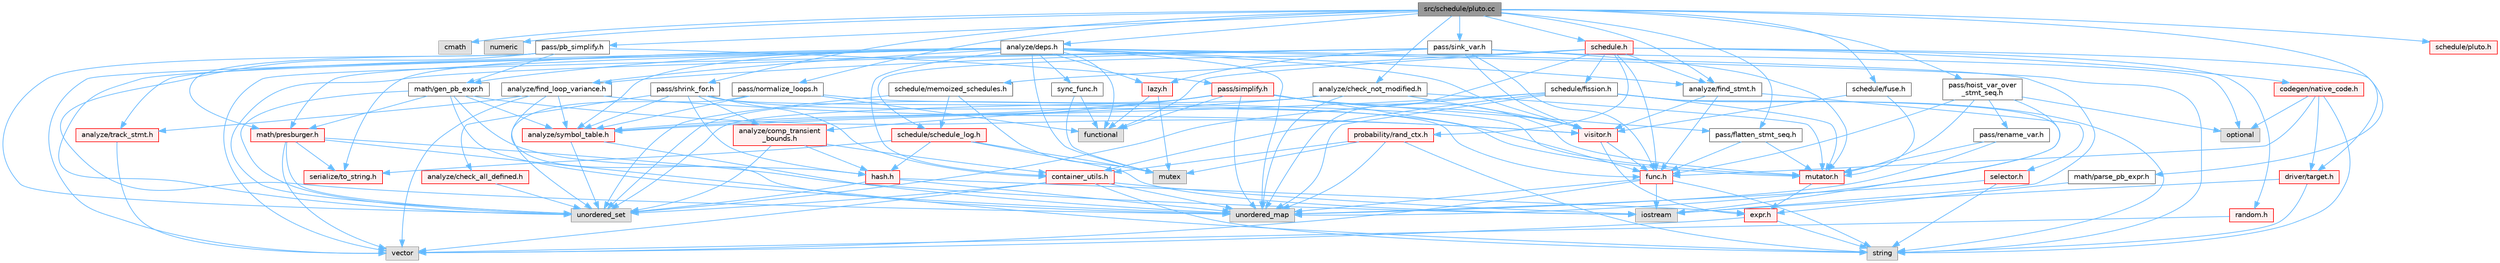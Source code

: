 digraph "src/schedule/pluto.cc"
{
 // LATEX_PDF_SIZE
  bgcolor="transparent";
  edge [fontname=Helvetica,fontsize=10,labelfontname=Helvetica,labelfontsize=10];
  node [fontname=Helvetica,fontsize=10,shape=box,height=0.2,width=0.4];
  Node1 [label="src/schedule/pluto.cc",height=0.2,width=0.4,color="gray40", fillcolor="grey60", style="filled", fontcolor="black",tooltip=" "];
  Node1 -> Node2 [color="steelblue1",style="solid"];
  Node2 [label="cmath",height=0.2,width=0.4,color="grey60", fillcolor="#E0E0E0", style="filled",tooltip=" "];
  Node1 -> Node3 [color="steelblue1",style="solid"];
  Node3 [label="numeric",height=0.2,width=0.4,color="grey60", fillcolor="#E0E0E0", style="filled",tooltip=" "];
  Node1 -> Node4 [color="steelblue1",style="solid"];
  Node4 [label="analyze/check_not_modified.h",height=0.2,width=0.4,color="grey40", fillcolor="white", style="filled",URL="$check__not__modified_8h.html",tooltip=" "];
  Node4 -> Node5 [color="steelblue1",style="solid"];
  Node5 [label="unordered_map",height=0.2,width=0.4,color="grey60", fillcolor="#E0E0E0", style="filled",tooltip=" "];
  Node4 -> Node6 [color="steelblue1",style="solid"];
  Node6 [label="unordered_set",height=0.2,width=0.4,color="grey60", fillcolor="#E0E0E0", style="filled",tooltip=" "];
  Node4 -> Node7 [color="steelblue1",style="solid"];
  Node7 [label="analyze/symbol_table.h",height=0.2,width=0.4,color="red", fillcolor="#FFF0F0", style="filled",URL="$symbol__table_8h.html",tooltip=" "];
  Node7 -> Node5 [color="steelblue1",style="solid"];
  Node7 -> Node6 [color="steelblue1",style="solid"];
  Node4 -> Node52 [color="steelblue1",style="solid"];
  Node52 [label="mutator.h",height=0.2,width=0.4,color="red", fillcolor="#FFF0F0", style="filled",URL="$mutator_8h.html",tooltip=" "];
  Node52 -> Node45 [color="steelblue1",style="solid"];
  Node45 [label="expr.h",height=0.2,width=0.4,color="red", fillcolor="#FFF0F0", style="filled",URL="$expr_8h.html",tooltip=" "];
  Node45 -> Node12 [color="steelblue1",style="solid"];
  Node12 [label="string",height=0.2,width=0.4,color="grey60", fillcolor="#E0E0E0", style="filled",tooltip=" "];
  Node45 -> Node13 [color="steelblue1",style="solid"];
  Node13 [label="vector",height=0.2,width=0.4,color="grey60", fillcolor="#E0E0E0", style="filled",tooltip=" "];
  Node4 -> Node57 [color="steelblue1",style="solid"];
  Node57 [label="visitor.h",height=0.2,width=0.4,color="red", fillcolor="#FFF0F0", style="filled",URL="$visitor_8h.html",tooltip=" "];
  Node57 -> Node45 [color="steelblue1",style="solid"];
  Node57 -> Node58 [color="steelblue1",style="solid"];
  Node58 [label="func.h",height=0.2,width=0.4,color="red", fillcolor="#FFF0F0", style="filled",URL="$func_8h.html",tooltip=" "];
  Node58 -> Node17 [color="steelblue1",style="solid"];
  Node17 [label="iostream",height=0.2,width=0.4,color="grey60", fillcolor="#E0E0E0", style="filled",tooltip=" "];
  Node58 -> Node12 [color="steelblue1",style="solid"];
  Node58 -> Node5 [color="steelblue1",style="solid"];
  Node58 -> Node13 [color="steelblue1",style="solid"];
  Node1 -> Node64 [color="steelblue1",style="solid"];
  Node64 [label="analyze/deps.h",height=0.2,width=0.4,color="grey40", fillcolor="white", style="filled",URL="$deps_8h.html",tooltip=" "];
  Node64 -> Node16 [color="steelblue1",style="solid"];
  Node16 [label="functional",height=0.2,width=0.4,color="grey60", fillcolor="#E0E0E0", style="filled",tooltip=" "];
  Node64 -> Node17 [color="steelblue1",style="solid"];
  Node64 -> Node55 [color="steelblue1",style="solid"];
  Node55 [label="mutex",height=0.2,width=0.4,color="grey60", fillcolor="#E0E0E0", style="filled",tooltip=" "];
  Node64 -> Node12 [color="steelblue1",style="solid"];
  Node64 -> Node5 [color="steelblue1",style="solid"];
  Node64 -> Node6 [color="steelblue1",style="solid"];
  Node64 -> Node13 [color="steelblue1",style="solid"];
  Node64 -> Node65 [color="steelblue1",style="solid"];
  Node65 [label="analyze/find_loop_variance.h",height=0.2,width=0.4,color="grey40", fillcolor="white", style="filled",URL="$find__loop__variance_8h.html",tooltip=" "];
  Node65 -> Node5 [color="steelblue1",style="solid"];
  Node65 -> Node13 [color="steelblue1",style="solid"];
  Node65 -> Node7 [color="steelblue1",style="solid"];
  Node65 -> Node66 [color="steelblue1",style="solid"];
  Node66 [label="analyze/track_stmt.h",height=0.2,width=0.4,color="red", fillcolor="#FFF0F0", style="filled",URL="$track__stmt_8h.html",tooltip=" "];
  Node66 -> Node13 [color="steelblue1",style="solid"];
  Node65 -> Node57 [color="steelblue1",style="solid"];
  Node64 -> Node67 [color="steelblue1",style="solid"];
  Node67 [label="analyze/find_stmt.h",height=0.2,width=0.4,color="grey40", fillcolor="white", style="filled",URL="$find__stmt_8h.html",tooltip=" "];
  Node67 -> Node58 [color="steelblue1",style="solid"];
  Node67 -> Node68 [color="steelblue1",style="solid"];
  Node68 [label="selector.h",height=0.2,width=0.4,color="red", fillcolor="#FFF0F0", style="filled",URL="$selector_8h.html",tooltip=" "];
  Node68 -> Node12 [color="steelblue1",style="solid"];
  Node68 -> Node5 [color="steelblue1",style="solid"];
  Node67 -> Node57 [color="steelblue1",style="solid"];
  Node64 -> Node7 [color="steelblue1",style="solid"];
  Node64 -> Node66 [color="steelblue1",style="solid"];
  Node64 -> Node36 [color="steelblue1",style="solid"];
  Node36 [label="container_utils.h",height=0.2,width=0.4,color="red", fillcolor="#FFF0F0", style="filled",URL="$container__utils_8h.html",tooltip=" "];
  Node36 -> Node17 [color="steelblue1",style="solid"];
  Node36 -> Node12 [color="steelblue1",style="solid"];
  Node36 -> Node5 [color="steelblue1",style="solid"];
  Node36 -> Node6 [color="steelblue1",style="solid"];
  Node36 -> Node13 [color="steelblue1",style="solid"];
  Node64 -> Node69 [color="steelblue1",style="solid"];
  Node69 [label="lazy.h",height=0.2,width=0.4,color="red", fillcolor="#FFF0F0", style="filled",URL="$lazy_8h.html",tooltip=" "];
  Node69 -> Node16 [color="steelblue1",style="solid"];
  Node69 -> Node55 [color="steelblue1",style="solid"];
  Node64 -> Node70 [color="steelblue1",style="solid"];
  Node70 [label="math/gen_pb_expr.h",height=0.2,width=0.4,color="grey40", fillcolor="white", style="filled",URL="$gen__pb__expr_8h.html",tooltip=" "];
  Node70 -> Node5 [color="steelblue1",style="solid"];
  Node70 -> Node6 [color="steelblue1",style="solid"];
  Node70 -> Node7 [color="steelblue1",style="solid"];
  Node70 -> Node71 [color="steelblue1",style="solid"];
  Node71 [label="hash.h",height=0.2,width=0.4,color="red", fillcolor="#FFF0F0", style="filled",URL="$hash_8h.html",tooltip=" "];
  Node71 -> Node5 [color="steelblue1",style="solid"];
  Node71 -> Node6 [color="steelblue1",style="solid"];
  Node71 -> Node45 [color="steelblue1",style="solid"];
  Node70 -> Node72 [color="steelblue1",style="solid"];
  Node72 [label="math/presburger.h",height=0.2,width=0.4,color="red", fillcolor="#FFF0F0", style="filled",URL="$presburger_8h.html",tooltip=" "];
  Node72 -> Node17 [color="steelblue1",style="solid"];
  Node72 -> Node12 [color="steelblue1",style="solid"];
  Node72 -> Node6 [color="steelblue1",style="solid"];
  Node72 -> Node13 [color="steelblue1",style="solid"];
  Node72 -> Node31 [color="steelblue1",style="solid"];
  Node31 [label="serialize/to_string.h",height=0.2,width=0.4,color="red", fillcolor="#FFF0F0", style="filled",URL="$to__string_8h.html",tooltip=" "];
  Node70 -> Node57 [color="steelblue1",style="solid"];
  Node64 -> Node72 [color="steelblue1",style="solid"];
  Node64 -> Node31 [color="steelblue1",style="solid"];
  Node64 -> Node84 [color="steelblue1",style="solid"];
  Node84 [label="sync_func.h",height=0.2,width=0.4,color="grey40", fillcolor="white", style="filled",URL="$sync__func_8h.html",tooltip=" "];
  Node84 -> Node16 [color="steelblue1",style="solid"];
  Node84 -> Node55 [color="steelblue1",style="solid"];
  Node64 -> Node57 [color="steelblue1",style="solid"];
  Node1 -> Node67 [color="steelblue1",style="solid"];
  Node1 -> Node85 [color="steelblue1",style="solid"];
  Node85 [label="math/parse_pb_expr.h",height=0.2,width=0.4,color="grey40", fillcolor="white", style="filled",URL="$parse__pb__expr_8h.html",tooltip=" "];
  Node85 -> Node45 [color="steelblue1",style="solid"];
  Node1 -> Node86 [color="steelblue1",style="solid"];
  Node86 [label="pass/flatten_stmt_seq.h",height=0.2,width=0.4,color="grey40", fillcolor="white", style="filled",URL="$flatten__stmt__seq_8h.html",tooltip=" "];
  Node86 -> Node58 [color="steelblue1",style="solid"];
  Node86 -> Node52 [color="steelblue1",style="solid"];
  Node1 -> Node87 [color="steelblue1",style="solid"];
  Node87 [label="pass/hoist_var_over\l_stmt_seq.h",height=0.2,width=0.4,color="grey40", fillcolor="white", style="filled",URL="$hoist__var__over__stmt__seq_8h.html",tooltip=" "];
  Node87 -> Node18 [color="steelblue1",style="solid"];
  Node18 [label="optional",height=0.2,width=0.4,color="grey60", fillcolor="#E0E0E0", style="filled",tooltip=" "];
  Node87 -> Node5 [color="steelblue1",style="solid"];
  Node87 -> Node58 [color="steelblue1",style="solid"];
  Node87 -> Node52 [color="steelblue1",style="solid"];
  Node87 -> Node88 [color="steelblue1",style="solid"];
  Node88 [label="pass/rename_var.h",height=0.2,width=0.4,color="grey40", fillcolor="white", style="filled",URL="$rename__var_8h.html",tooltip=" "];
  Node88 -> Node5 [color="steelblue1",style="solid"];
  Node88 -> Node52 [color="steelblue1",style="solid"];
  Node1 -> Node89 [color="steelblue1",style="solid"];
  Node89 [label="pass/normalize_loops.h",height=0.2,width=0.4,color="grey40", fillcolor="white", style="filled",URL="$normalize__loops_8h.html",tooltip=" "];
  Node89 -> Node16 [color="steelblue1",style="solid"];
  Node89 -> Node6 [color="steelblue1",style="solid"];
  Node89 -> Node7 [color="steelblue1",style="solid"];
  Node89 -> Node52 [color="steelblue1",style="solid"];
  Node1 -> Node90 [color="steelblue1",style="solid"];
  Node90 [label="pass/pb_simplify.h",height=0.2,width=0.4,color="grey40", fillcolor="white", style="filled",URL="$pb__simplify_8h.html",tooltip=" "];
  Node90 -> Node5 [color="steelblue1",style="solid"];
  Node90 -> Node6 [color="steelblue1",style="solid"];
  Node90 -> Node70 [color="steelblue1",style="solid"];
  Node90 -> Node72 [color="steelblue1",style="solid"];
  Node90 -> Node91 [color="steelblue1",style="solid"];
  Node91 [label="pass/simplify.h",height=0.2,width=0.4,color="red", fillcolor="#FFF0F0", style="filled",URL="$simplify_8h.html",tooltip=" "];
  Node91 -> Node16 [color="steelblue1",style="solid"];
  Node91 -> Node5 [color="steelblue1",style="solid"];
  Node91 -> Node6 [color="steelblue1",style="solid"];
  Node91 -> Node92 [color="steelblue1",style="solid"];
  Node92 [label="analyze/comp_transient\l_bounds.h",height=0.2,width=0.4,color="red", fillcolor="#FFF0F0", style="filled",URL="$comp__transient__bounds_8h.html",tooltip=" "];
  Node92 -> Node6 [color="steelblue1",style="solid"];
  Node92 -> Node36 [color="steelblue1",style="solid"];
  Node92 -> Node71 [color="steelblue1",style="solid"];
  Node91 -> Node7 [color="steelblue1",style="solid"];
  Node91 -> Node58 [color="steelblue1",style="solid"];
  Node91 -> Node52 [color="steelblue1",style="solid"];
  Node91 -> Node86 [color="steelblue1",style="solid"];
  Node91 -> Node57 [color="steelblue1",style="solid"];
  Node1 -> Node103 [color="steelblue1",style="solid"];
  Node103 [label="pass/shrink_for.h",height=0.2,width=0.4,color="grey40", fillcolor="white", style="filled",URL="$shrink__for_8h.html",tooltip=" "];
  Node103 -> Node104 [color="steelblue1",style="solid"];
  Node104 [label="analyze/check_all_defined.h",height=0.2,width=0.4,color="red", fillcolor="#FFF0F0", style="filled",URL="$check__all__defined_8h.html",tooltip=" "];
  Node104 -> Node6 [color="steelblue1",style="solid"];
  Node103 -> Node92 [color="steelblue1",style="solid"];
  Node103 -> Node7 [color="steelblue1",style="solid"];
  Node103 -> Node36 [color="steelblue1",style="solid"];
  Node103 -> Node58 [color="steelblue1",style="solid"];
  Node103 -> Node71 [color="steelblue1",style="solid"];
  Node103 -> Node52 [color="steelblue1",style="solid"];
  Node1 -> Node105 [color="steelblue1",style="solid"];
  Node105 [label="pass/sink_var.h",height=0.2,width=0.4,color="grey40", fillcolor="white", style="filled",URL="$sink__var_8h.html",tooltip=" "];
  Node105 -> Node18 [color="steelblue1",style="solid"];
  Node105 -> Node6 [color="steelblue1",style="solid"];
  Node105 -> Node13 [color="steelblue1",style="solid"];
  Node105 -> Node65 [color="steelblue1",style="solid"];
  Node105 -> Node58 [color="steelblue1",style="solid"];
  Node105 -> Node69 [color="steelblue1",style="solid"];
  Node105 -> Node52 [color="steelblue1",style="solid"];
  Node105 -> Node57 [color="steelblue1",style="solid"];
  Node1 -> Node106 [color="steelblue1",style="solid"];
  Node106 [label="schedule.h",height=0.2,width=0.4,color="red", fillcolor="#FFF0F0", style="filled",URL="$schedule_8h.html",tooltip=" "];
  Node106 -> Node16 [color="steelblue1",style="solid"];
  Node106 -> Node5 [color="steelblue1",style="solid"];
  Node106 -> Node67 [color="steelblue1",style="solid"];
  Node106 -> Node107 [color="steelblue1",style="solid"];
  Node107 [label="codegen/native_code.h",height=0.2,width=0.4,color="red", fillcolor="#FFF0F0", style="filled",URL="$native__code_8h.html",tooltip=" "];
  Node107 -> Node18 [color="steelblue1",style="solid"];
  Node107 -> Node12 [color="steelblue1",style="solid"];
  Node107 -> Node62 [color="steelblue1",style="solid"];
  Node62 [label="driver/target.h",height=0.2,width=0.4,color="red", fillcolor="#FFF0F0", style="filled",URL="$target_8h.html",tooltip=" "];
  Node62 -> Node17 [color="steelblue1",style="solid"];
  Node62 -> Node12 [color="steelblue1",style="solid"];
  Node107 -> Node58 [color="steelblue1",style="solid"];
  Node106 -> Node62 [color="steelblue1",style="solid"];
  Node106 -> Node58 [color="steelblue1",style="solid"];
  Node106 -> Node108 [color="steelblue1",style="solid"];
  Node108 [label="probability/rand_ctx.h",height=0.2,width=0.4,color="red", fillcolor="#FFF0F0", style="filled",URL="$rand__ctx_8h.html",tooltip=" "];
  Node108 -> Node55 [color="steelblue1",style="solid"];
  Node108 -> Node12 [color="steelblue1",style="solid"];
  Node108 -> Node5 [color="steelblue1",style="solid"];
  Node108 -> Node36 [color="steelblue1",style="solid"];
  Node106 -> Node117 [color="steelblue1",style="solid"];
  Node117 [label="random.h",height=0.2,width=0.4,color="red", fillcolor="#FFF0F0", style="filled",URL="$random_8h.html",tooltip=" "];
  Node117 -> Node13 [color="steelblue1",style="solid"];
  Node106 -> Node118 [color="steelblue1",style="solid"];
  Node118 [label="schedule/fission.h",height=0.2,width=0.4,color="grey40", fillcolor="white", style="filled",URL="$fission_8h.html",tooltip=" "];
  Node118 -> Node17 [color="steelblue1",style="solid"];
  Node118 -> Node12 [color="steelblue1",style="solid"];
  Node118 -> Node5 [color="steelblue1",style="solid"];
  Node118 -> Node6 [color="steelblue1",style="solid"];
  Node118 -> Node7 [color="steelblue1",style="solid"];
  Node118 -> Node36 [color="steelblue1",style="solid"];
  Node118 -> Node52 [color="steelblue1",style="solid"];
  Node106 -> Node119 [color="steelblue1",style="solid"];
  Node119 [label="schedule/memoized_schedules.h",height=0.2,width=0.4,color="grey40", fillcolor="white", style="filled",URL="$memoized__schedules_8h.html",tooltip=" "];
  Node119 -> Node55 [color="steelblue1",style="solid"];
  Node119 -> Node6 [color="steelblue1",style="solid"];
  Node119 -> Node120 [color="steelblue1",style="solid"];
  Node120 [label="schedule/schedule_log.h",height=0.2,width=0.4,color="red", fillcolor="#FFF0F0", style="filled",URL="$schedule__log_8h.html",tooltip=" "];
  Node120 -> Node17 [color="steelblue1",style="solid"];
  Node120 -> Node55 [color="steelblue1",style="solid"];
  Node120 -> Node71 [color="steelblue1",style="solid"];
  Node120 -> Node31 [color="steelblue1",style="solid"];
  Node106 -> Node120 [color="steelblue1",style="solid"];
  Node1 -> Node123 [color="steelblue1",style="solid"];
  Node123 [label="schedule/fuse.h",height=0.2,width=0.4,color="grey40", fillcolor="white", style="filled",URL="$fuse_8h.html",tooltip=" "];
  Node123 -> Node52 [color="steelblue1",style="solid"];
  Node123 -> Node57 [color="steelblue1",style="solid"];
  Node1 -> Node124 [color="steelblue1",style="solid"];
  Node124 [label="schedule/pluto.h",height=0.2,width=0.4,color="red", fillcolor="#FFF0F0", style="filled",URL="$pluto_8h.html",tooltip=" "];
}
